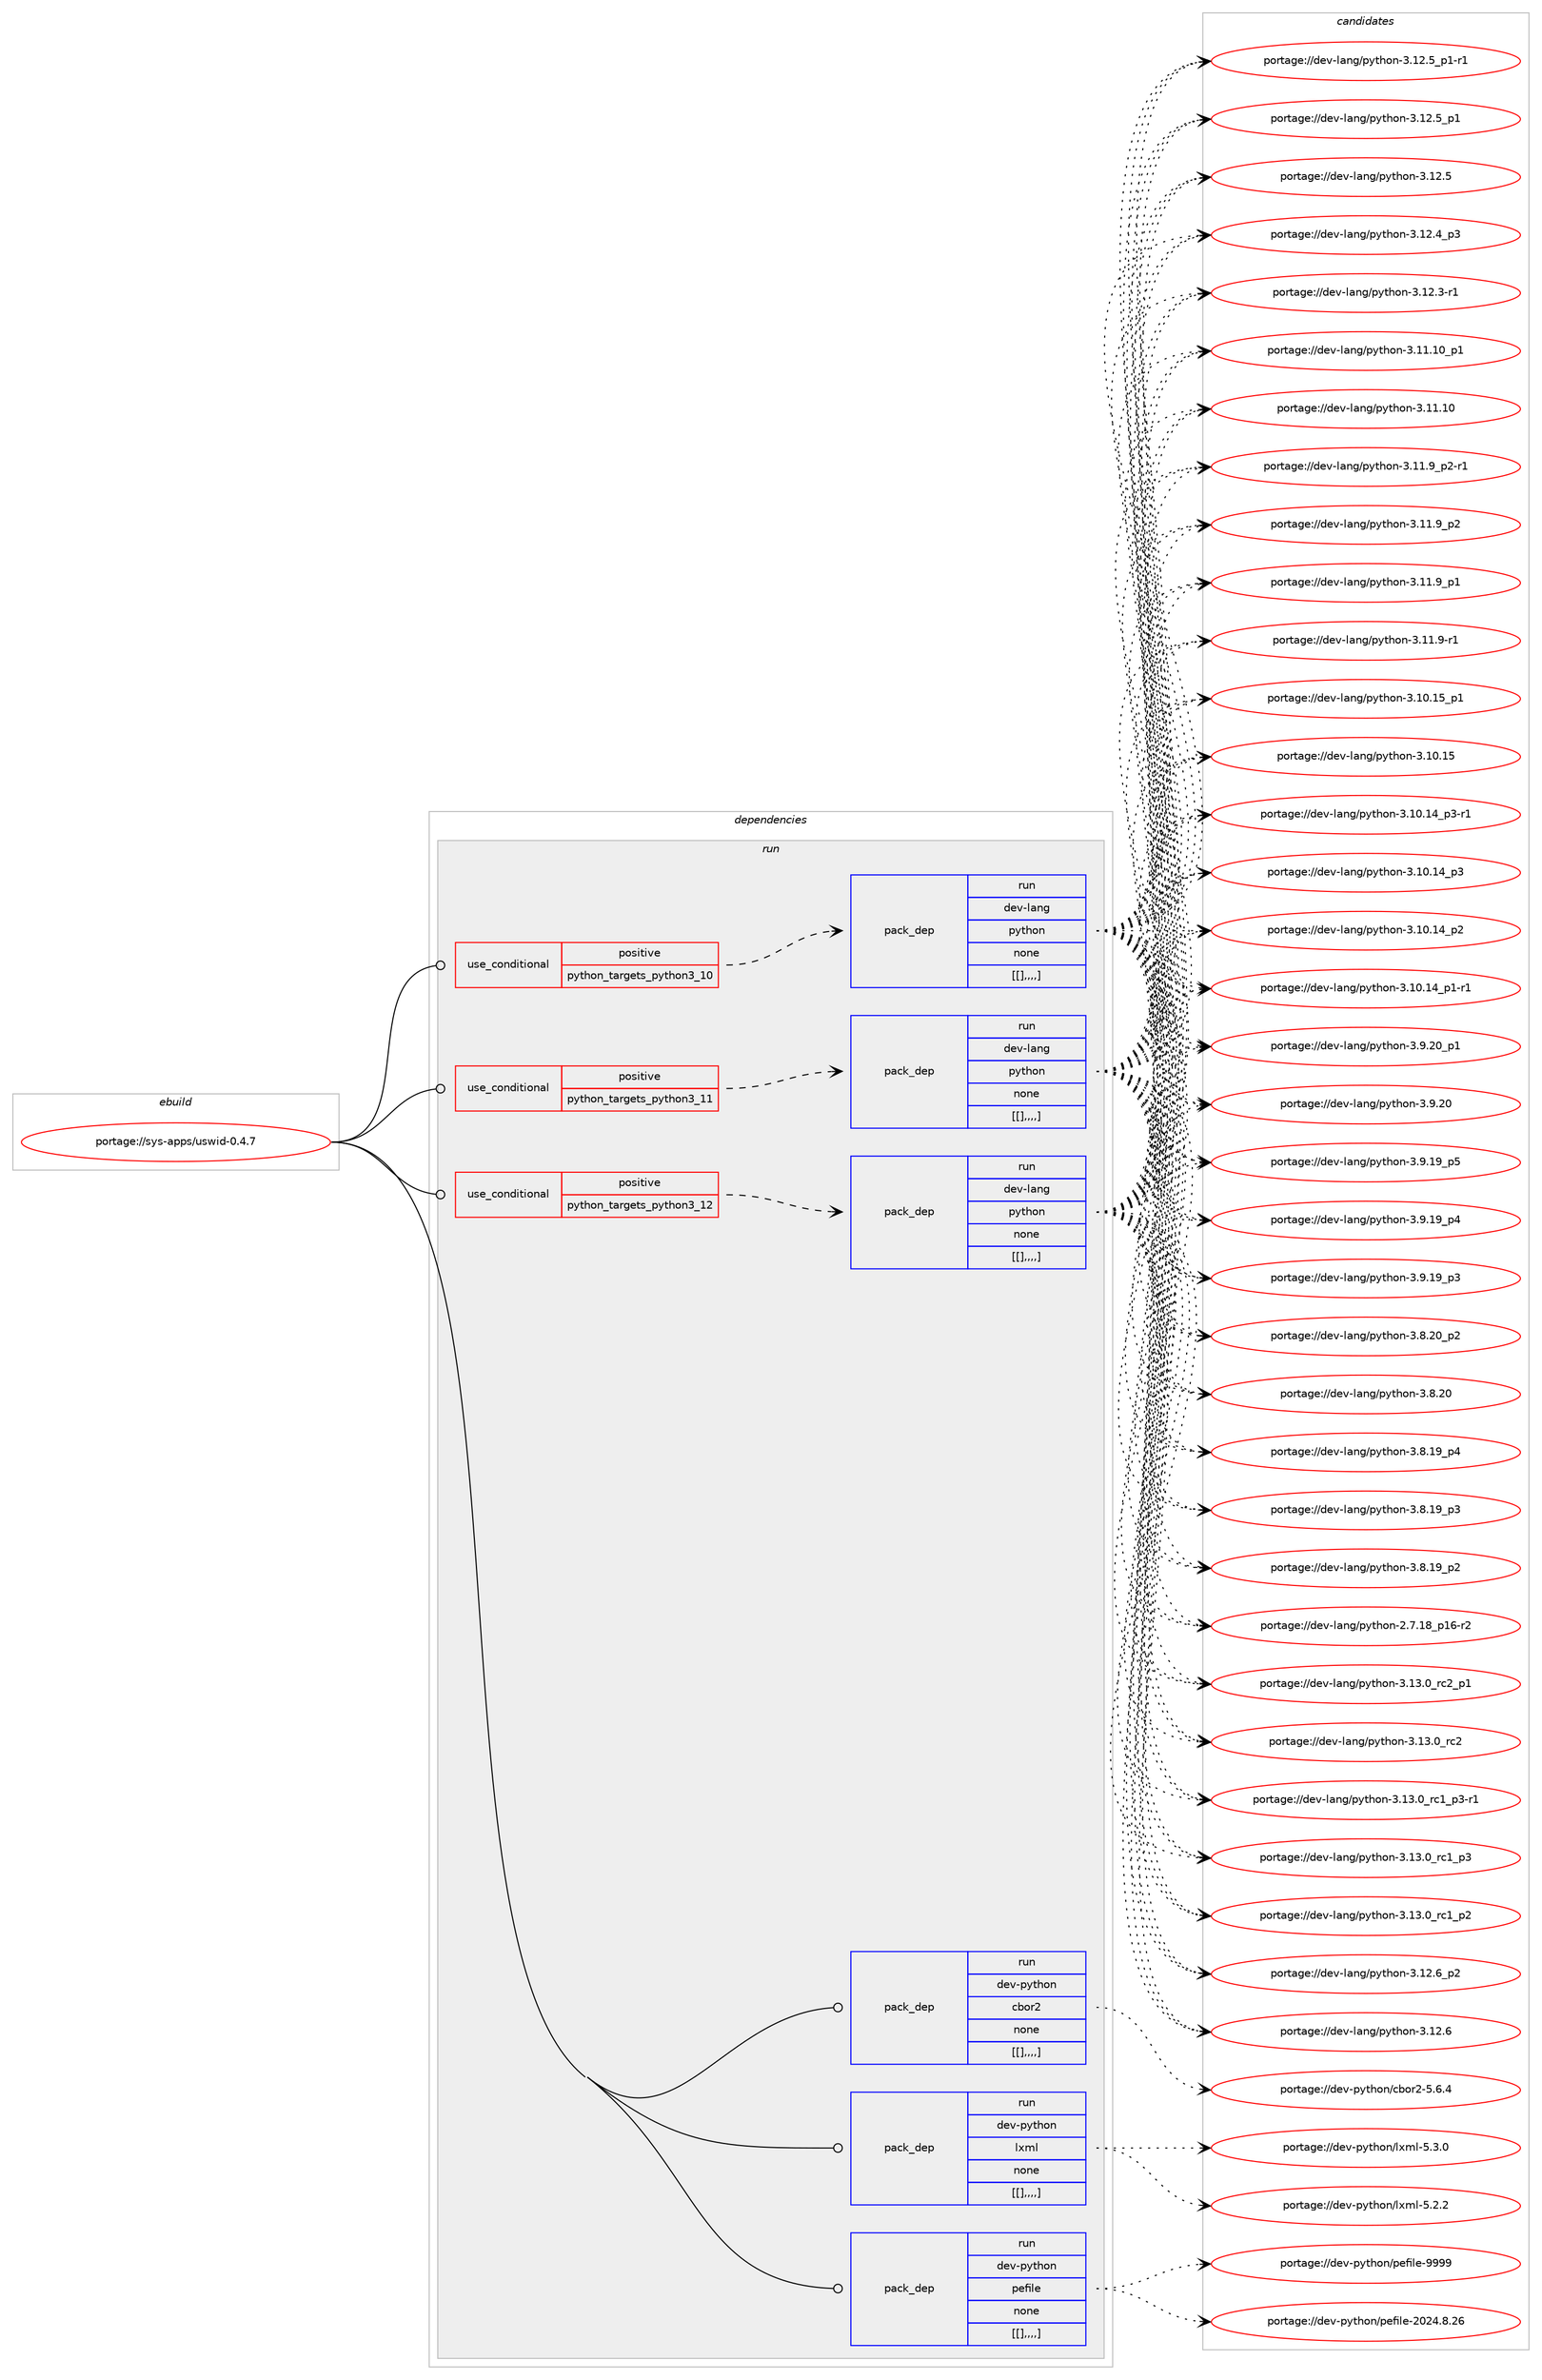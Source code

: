 digraph prolog {

# *************
# Graph options
# *************

newrank=true;
concentrate=true;
compound=true;
graph [rankdir=LR,fontname=Helvetica,fontsize=10,ranksep=1.5];#, ranksep=2.5, nodesep=0.2];
edge  [arrowhead=vee];
node  [fontname=Helvetica,fontsize=10];

# **********
# The ebuild
# **********

subgraph cluster_leftcol {
color=gray;
label=<<i>ebuild</i>>;
id [label="portage://sys-apps/uswid-0.4.7", color=red, width=4, href="../sys-apps/uswid-0.4.7.svg"];
}

# ****************
# The dependencies
# ****************

subgraph cluster_midcol {
color=gray;
label=<<i>dependencies</i>>;
subgraph cluster_compile {
fillcolor="#eeeeee";
style=filled;
label=<<i>compile</i>>;
}
subgraph cluster_compileandrun {
fillcolor="#eeeeee";
style=filled;
label=<<i>compile and run</i>>;
}
subgraph cluster_run {
fillcolor="#eeeeee";
style=filled;
label=<<i>run</i>>;
subgraph cond117111 {
dependency437094 [label=<<TABLE BORDER="0" CELLBORDER="1" CELLSPACING="0" CELLPADDING="4"><TR><TD ROWSPAN="3" CELLPADDING="10">use_conditional</TD></TR><TR><TD>positive</TD></TR><TR><TD>python_targets_python3_10</TD></TR></TABLE>>, shape=none, color=red];
subgraph pack317038 {
dependency437095 [label=<<TABLE BORDER="0" CELLBORDER="1" CELLSPACING="0" CELLPADDING="4" WIDTH="220"><TR><TD ROWSPAN="6" CELLPADDING="30">pack_dep</TD></TR><TR><TD WIDTH="110">run</TD></TR><TR><TD>dev-lang</TD></TR><TR><TD>python</TD></TR><TR><TD>none</TD></TR><TR><TD>[[],,,,]</TD></TR></TABLE>>, shape=none, color=blue];
}
dependency437094:e -> dependency437095:w [weight=20,style="dashed",arrowhead="vee"];
}
id:e -> dependency437094:w [weight=20,style="solid",arrowhead="odot"];
subgraph cond117112 {
dependency437096 [label=<<TABLE BORDER="0" CELLBORDER="1" CELLSPACING="0" CELLPADDING="4"><TR><TD ROWSPAN="3" CELLPADDING="10">use_conditional</TD></TR><TR><TD>positive</TD></TR><TR><TD>python_targets_python3_11</TD></TR></TABLE>>, shape=none, color=red];
subgraph pack317039 {
dependency437097 [label=<<TABLE BORDER="0" CELLBORDER="1" CELLSPACING="0" CELLPADDING="4" WIDTH="220"><TR><TD ROWSPAN="6" CELLPADDING="30">pack_dep</TD></TR><TR><TD WIDTH="110">run</TD></TR><TR><TD>dev-lang</TD></TR><TR><TD>python</TD></TR><TR><TD>none</TD></TR><TR><TD>[[],,,,]</TD></TR></TABLE>>, shape=none, color=blue];
}
dependency437096:e -> dependency437097:w [weight=20,style="dashed",arrowhead="vee"];
}
id:e -> dependency437096:w [weight=20,style="solid",arrowhead="odot"];
subgraph cond117113 {
dependency437098 [label=<<TABLE BORDER="0" CELLBORDER="1" CELLSPACING="0" CELLPADDING="4"><TR><TD ROWSPAN="3" CELLPADDING="10">use_conditional</TD></TR><TR><TD>positive</TD></TR><TR><TD>python_targets_python3_12</TD></TR></TABLE>>, shape=none, color=red];
subgraph pack317040 {
dependency437099 [label=<<TABLE BORDER="0" CELLBORDER="1" CELLSPACING="0" CELLPADDING="4" WIDTH="220"><TR><TD ROWSPAN="6" CELLPADDING="30">pack_dep</TD></TR><TR><TD WIDTH="110">run</TD></TR><TR><TD>dev-lang</TD></TR><TR><TD>python</TD></TR><TR><TD>none</TD></TR><TR><TD>[[],,,,]</TD></TR></TABLE>>, shape=none, color=blue];
}
dependency437098:e -> dependency437099:w [weight=20,style="dashed",arrowhead="vee"];
}
id:e -> dependency437098:w [weight=20,style="solid",arrowhead="odot"];
subgraph pack317041 {
dependency437100 [label=<<TABLE BORDER="0" CELLBORDER="1" CELLSPACING="0" CELLPADDING="4" WIDTH="220"><TR><TD ROWSPAN="6" CELLPADDING="30">pack_dep</TD></TR><TR><TD WIDTH="110">run</TD></TR><TR><TD>dev-python</TD></TR><TR><TD>cbor2</TD></TR><TR><TD>none</TD></TR><TR><TD>[[],,,,]</TD></TR></TABLE>>, shape=none, color=blue];
}
id:e -> dependency437100:w [weight=20,style="solid",arrowhead="odot"];
subgraph pack317042 {
dependency437101 [label=<<TABLE BORDER="0" CELLBORDER="1" CELLSPACING="0" CELLPADDING="4" WIDTH="220"><TR><TD ROWSPAN="6" CELLPADDING="30">pack_dep</TD></TR><TR><TD WIDTH="110">run</TD></TR><TR><TD>dev-python</TD></TR><TR><TD>lxml</TD></TR><TR><TD>none</TD></TR><TR><TD>[[],,,,]</TD></TR></TABLE>>, shape=none, color=blue];
}
id:e -> dependency437101:w [weight=20,style="solid",arrowhead="odot"];
subgraph pack317043 {
dependency437102 [label=<<TABLE BORDER="0" CELLBORDER="1" CELLSPACING="0" CELLPADDING="4" WIDTH="220"><TR><TD ROWSPAN="6" CELLPADDING="30">pack_dep</TD></TR><TR><TD WIDTH="110">run</TD></TR><TR><TD>dev-python</TD></TR><TR><TD>pefile</TD></TR><TR><TD>none</TD></TR><TR><TD>[[],,,,]</TD></TR></TABLE>>, shape=none, color=blue];
}
id:e -> dependency437102:w [weight=20,style="solid",arrowhead="odot"];
}
}

# **************
# The candidates
# **************

subgraph cluster_choices {
rank=same;
color=gray;
label=<<i>candidates</i>>;

subgraph choice317038 {
color=black;
nodesep=1;
choice100101118451089711010347112121116104111110455146495146489511499509511249 [label="portage://dev-lang/python-3.13.0_rc2_p1", color=red, width=4,href="../dev-lang/python-3.13.0_rc2_p1.svg"];
choice10010111845108971101034711212111610411111045514649514648951149950 [label="portage://dev-lang/python-3.13.0_rc2", color=red, width=4,href="../dev-lang/python-3.13.0_rc2.svg"];
choice1001011184510897110103471121211161041111104551464951464895114994995112514511449 [label="portage://dev-lang/python-3.13.0_rc1_p3-r1", color=red, width=4,href="../dev-lang/python-3.13.0_rc1_p3-r1.svg"];
choice100101118451089711010347112121116104111110455146495146489511499499511251 [label="portage://dev-lang/python-3.13.0_rc1_p3", color=red, width=4,href="../dev-lang/python-3.13.0_rc1_p3.svg"];
choice100101118451089711010347112121116104111110455146495146489511499499511250 [label="portage://dev-lang/python-3.13.0_rc1_p2", color=red, width=4,href="../dev-lang/python-3.13.0_rc1_p2.svg"];
choice100101118451089711010347112121116104111110455146495046549511250 [label="portage://dev-lang/python-3.12.6_p2", color=red, width=4,href="../dev-lang/python-3.12.6_p2.svg"];
choice10010111845108971101034711212111610411111045514649504654 [label="portage://dev-lang/python-3.12.6", color=red, width=4,href="../dev-lang/python-3.12.6.svg"];
choice1001011184510897110103471121211161041111104551464950465395112494511449 [label="portage://dev-lang/python-3.12.5_p1-r1", color=red, width=4,href="../dev-lang/python-3.12.5_p1-r1.svg"];
choice100101118451089711010347112121116104111110455146495046539511249 [label="portage://dev-lang/python-3.12.5_p1", color=red, width=4,href="../dev-lang/python-3.12.5_p1.svg"];
choice10010111845108971101034711212111610411111045514649504653 [label="portage://dev-lang/python-3.12.5", color=red, width=4,href="../dev-lang/python-3.12.5.svg"];
choice100101118451089711010347112121116104111110455146495046529511251 [label="portage://dev-lang/python-3.12.4_p3", color=red, width=4,href="../dev-lang/python-3.12.4_p3.svg"];
choice100101118451089711010347112121116104111110455146495046514511449 [label="portage://dev-lang/python-3.12.3-r1", color=red, width=4,href="../dev-lang/python-3.12.3-r1.svg"];
choice10010111845108971101034711212111610411111045514649494649489511249 [label="portage://dev-lang/python-3.11.10_p1", color=red, width=4,href="../dev-lang/python-3.11.10_p1.svg"];
choice1001011184510897110103471121211161041111104551464949464948 [label="portage://dev-lang/python-3.11.10", color=red, width=4,href="../dev-lang/python-3.11.10.svg"];
choice1001011184510897110103471121211161041111104551464949465795112504511449 [label="portage://dev-lang/python-3.11.9_p2-r1", color=red, width=4,href="../dev-lang/python-3.11.9_p2-r1.svg"];
choice100101118451089711010347112121116104111110455146494946579511250 [label="portage://dev-lang/python-3.11.9_p2", color=red, width=4,href="../dev-lang/python-3.11.9_p2.svg"];
choice100101118451089711010347112121116104111110455146494946579511249 [label="portage://dev-lang/python-3.11.9_p1", color=red, width=4,href="../dev-lang/python-3.11.9_p1.svg"];
choice100101118451089711010347112121116104111110455146494946574511449 [label="portage://dev-lang/python-3.11.9-r1", color=red, width=4,href="../dev-lang/python-3.11.9-r1.svg"];
choice10010111845108971101034711212111610411111045514649484649539511249 [label="portage://dev-lang/python-3.10.15_p1", color=red, width=4,href="../dev-lang/python-3.10.15_p1.svg"];
choice1001011184510897110103471121211161041111104551464948464953 [label="portage://dev-lang/python-3.10.15", color=red, width=4,href="../dev-lang/python-3.10.15.svg"];
choice100101118451089711010347112121116104111110455146494846495295112514511449 [label="portage://dev-lang/python-3.10.14_p3-r1", color=red, width=4,href="../dev-lang/python-3.10.14_p3-r1.svg"];
choice10010111845108971101034711212111610411111045514649484649529511251 [label="portage://dev-lang/python-3.10.14_p3", color=red, width=4,href="../dev-lang/python-3.10.14_p3.svg"];
choice10010111845108971101034711212111610411111045514649484649529511250 [label="portage://dev-lang/python-3.10.14_p2", color=red, width=4,href="../dev-lang/python-3.10.14_p2.svg"];
choice100101118451089711010347112121116104111110455146494846495295112494511449 [label="portage://dev-lang/python-3.10.14_p1-r1", color=red, width=4,href="../dev-lang/python-3.10.14_p1-r1.svg"];
choice100101118451089711010347112121116104111110455146574650489511249 [label="portage://dev-lang/python-3.9.20_p1", color=red, width=4,href="../dev-lang/python-3.9.20_p1.svg"];
choice10010111845108971101034711212111610411111045514657465048 [label="portage://dev-lang/python-3.9.20", color=red, width=4,href="../dev-lang/python-3.9.20.svg"];
choice100101118451089711010347112121116104111110455146574649579511253 [label="portage://dev-lang/python-3.9.19_p5", color=red, width=4,href="../dev-lang/python-3.9.19_p5.svg"];
choice100101118451089711010347112121116104111110455146574649579511252 [label="portage://dev-lang/python-3.9.19_p4", color=red, width=4,href="../dev-lang/python-3.9.19_p4.svg"];
choice100101118451089711010347112121116104111110455146574649579511251 [label="portage://dev-lang/python-3.9.19_p3", color=red, width=4,href="../dev-lang/python-3.9.19_p3.svg"];
choice100101118451089711010347112121116104111110455146564650489511250 [label="portage://dev-lang/python-3.8.20_p2", color=red, width=4,href="../dev-lang/python-3.8.20_p2.svg"];
choice10010111845108971101034711212111610411111045514656465048 [label="portage://dev-lang/python-3.8.20", color=red, width=4,href="../dev-lang/python-3.8.20.svg"];
choice100101118451089711010347112121116104111110455146564649579511252 [label="portage://dev-lang/python-3.8.19_p4", color=red, width=4,href="../dev-lang/python-3.8.19_p4.svg"];
choice100101118451089711010347112121116104111110455146564649579511251 [label="portage://dev-lang/python-3.8.19_p3", color=red, width=4,href="../dev-lang/python-3.8.19_p3.svg"];
choice100101118451089711010347112121116104111110455146564649579511250 [label="portage://dev-lang/python-3.8.19_p2", color=red, width=4,href="../dev-lang/python-3.8.19_p2.svg"];
choice100101118451089711010347112121116104111110455046554649569511249544511450 [label="portage://dev-lang/python-2.7.18_p16-r2", color=red, width=4,href="../dev-lang/python-2.7.18_p16-r2.svg"];
dependency437095:e -> choice100101118451089711010347112121116104111110455146495146489511499509511249:w [style=dotted,weight="100"];
dependency437095:e -> choice10010111845108971101034711212111610411111045514649514648951149950:w [style=dotted,weight="100"];
dependency437095:e -> choice1001011184510897110103471121211161041111104551464951464895114994995112514511449:w [style=dotted,weight="100"];
dependency437095:e -> choice100101118451089711010347112121116104111110455146495146489511499499511251:w [style=dotted,weight="100"];
dependency437095:e -> choice100101118451089711010347112121116104111110455146495146489511499499511250:w [style=dotted,weight="100"];
dependency437095:e -> choice100101118451089711010347112121116104111110455146495046549511250:w [style=dotted,weight="100"];
dependency437095:e -> choice10010111845108971101034711212111610411111045514649504654:w [style=dotted,weight="100"];
dependency437095:e -> choice1001011184510897110103471121211161041111104551464950465395112494511449:w [style=dotted,weight="100"];
dependency437095:e -> choice100101118451089711010347112121116104111110455146495046539511249:w [style=dotted,weight="100"];
dependency437095:e -> choice10010111845108971101034711212111610411111045514649504653:w [style=dotted,weight="100"];
dependency437095:e -> choice100101118451089711010347112121116104111110455146495046529511251:w [style=dotted,weight="100"];
dependency437095:e -> choice100101118451089711010347112121116104111110455146495046514511449:w [style=dotted,weight="100"];
dependency437095:e -> choice10010111845108971101034711212111610411111045514649494649489511249:w [style=dotted,weight="100"];
dependency437095:e -> choice1001011184510897110103471121211161041111104551464949464948:w [style=dotted,weight="100"];
dependency437095:e -> choice1001011184510897110103471121211161041111104551464949465795112504511449:w [style=dotted,weight="100"];
dependency437095:e -> choice100101118451089711010347112121116104111110455146494946579511250:w [style=dotted,weight="100"];
dependency437095:e -> choice100101118451089711010347112121116104111110455146494946579511249:w [style=dotted,weight="100"];
dependency437095:e -> choice100101118451089711010347112121116104111110455146494946574511449:w [style=dotted,weight="100"];
dependency437095:e -> choice10010111845108971101034711212111610411111045514649484649539511249:w [style=dotted,weight="100"];
dependency437095:e -> choice1001011184510897110103471121211161041111104551464948464953:w [style=dotted,weight="100"];
dependency437095:e -> choice100101118451089711010347112121116104111110455146494846495295112514511449:w [style=dotted,weight="100"];
dependency437095:e -> choice10010111845108971101034711212111610411111045514649484649529511251:w [style=dotted,weight="100"];
dependency437095:e -> choice10010111845108971101034711212111610411111045514649484649529511250:w [style=dotted,weight="100"];
dependency437095:e -> choice100101118451089711010347112121116104111110455146494846495295112494511449:w [style=dotted,weight="100"];
dependency437095:e -> choice100101118451089711010347112121116104111110455146574650489511249:w [style=dotted,weight="100"];
dependency437095:e -> choice10010111845108971101034711212111610411111045514657465048:w [style=dotted,weight="100"];
dependency437095:e -> choice100101118451089711010347112121116104111110455146574649579511253:w [style=dotted,weight="100"];
dependency437095:e -> choice100101118451089711010347112121116104111110455146574649579511252:w [style=dotted,weight="100"];
dependency437095:e -> choice100101118451089711010347112121116104111110455146574649579511251:w [style=dotted,weight="100"];
dependency437095:e -> choice100101118451089711010347112121116104111110455146564650489511250:w [style=dotted,weight="100"];
dependency437095:e -> choice10010111845108971101034711212111610411111045514656465048:w [style=dotted,weight="100"];
dependency437095:e -> choice100101118451089711010347112121116104111110455146564649579511252:w [style=dotted,weight="100"];
dependency437095:e -> choice100101118451089711010347112121116104111110455146564649579511251:w [style=dotted,weight="100"];
dependency437095:e -> choice100101118451089711010347112121116104111110455146564649579511250:w [style=dotted,weight="100"];
dependency437095:e -> choice100101118451089711010347112121116104111110455046554649569511249544511450:w [style=dotted,weight="100"];
}
subgraph choice317039 {
color=black;
nodesep=1;
choice100101118451089711010347112121116104111110455146495146489511499509511249 [label="portage://dev-lang/python-3.13.0_rc2_p1", color=red, width=4,href="../dev-lang/python-3.13.0_rc2_p1.svg"];
choice10010111845108971101034711212111610411111045514649514648951149950 [label="portage://dev-lang/python-3.13.0_rc2", color=red, width=4,href="../dev-lang/python-3.13.0_rc2.svg"];
choice1001011184510897110103471121211161041111104551464951464895114994995112514511449 [label="portage://dev-lang/python-3.13.0_rc1_p3-r1", color=red, width=4,href="../dev-lang/python-3.13.0_rc1_p3-r1.svg"];
choice100101118451089711010347112121116104111110455146495146489511499499511251 [label="portage://dev-lang/python-3.13.0_rc1_p3", color=red, width=4,href="../dev-lang/python-3.13.0_rc1_p3.svg"];
choice100101118451089711010347112121116104111110455146495146489511499499511250 [label="portage://dev-lang/python-3.13.0_rc1_p2", color=red, width=4,href="../dev-lang/python-3.13.0_rc1_p2.svg"];
choice100101118451089711010347112121116104111110455146495046549511250 [label="portage://dev-lang/python-3.12.6_p2", color=red, width=4,href="../dev-lang/python-3.12.6_p2.svg"];
choice10010111845108971101034711212111610411111045514649504654 [label="portage://dev-lang/python-3.12.6", color=red, width=4,href="../dev-lang/python-3.12.6.svg"];
choice1001011184510897110103471121211161041111104551464950465395112494511449 [label="portage://dev-lang/python-3.12.5_p1-r1", color=red, width=4,href="../dev-lang/python-3.12.5_p1-r1.svg"];
choice100101118451089711010347112121116104111110455146495046539511249 [label="portage://dev-lang/python-3.12.5_p1", color=red, width=4,href="../dev-lang/python-3.12.5_p1.svg"];
choice10010111845108971101034711212111610411111045514649504653 [label="portage://dev-lang/python-3.12.5", color=red, width=4,href="../dev-lang/python-3.12.5.svg"];
choice100101118451089711010347112121116104111110455146495046529511251 [label="portage://dev-lang/python-3.12.4_p3", color=red, width=4,href="../dev-lang/python-3.12.4_p3.svg"];
choice100101118451089711010347112121116104111110455146495046514511449 [label="portage://dev-lang/python-3.12.3-r1", color=red, width=4,href="../dev-lang/python-3.12.3-r1.svg"];
choice10010111845108971101034711212111610411111045514649494649489511249 [label="portage://dev-lang/python-3.11.10_p1", color=red, width=4,href="../dev-lang/python-3.11.10_p1.svg"];
choice1001011184510897110103471121211161041111104551464949464948 [label="portage://dev-lang/python-3.11.10", color=red, width=4,href="../dev-lang/python-3.11.10.svg"];
choice1001011184510897110103471121211161041111104551464949465795112504511449 [label="portage://dev-lang/python-3.11.9_p2-r1", color=red, width=4,href="../dev-lang/python-3.11.9_p2-r1.svg"];
choice100101118451089711010347112121116104111110455146494946579511250 [label="portage://dev-lang/python-3.11.9_p2", color=red, width=4,href="../dev-lang/python-3.11.9_p2.svg"];
choice100101118451089711010347112121116104111110455146494946579511249 [label="portage://dev-lang/python-3.11.9_p1", color=red, width=4,href="../dev-lang/python-3.11.9_p1.svg"];
choice100101118451089711010347112121116104111110455146494946574511449 [label="portage://dev-lang/python-3.11.9-r1", color=red, width=4,href="../dev-lang/python-3.11.9-r1.svg"];
choice10010111845108971101034711212111610411111045514649484649539511249 [label="portage://dev-lang/python-3.10.15_p1", color=red, width=4,href="../dev-lang/python-3.10.15_p1.svg"];
choice1001011184510897110103471121211161041111104551464948464953 [label="portage://dev-lang/python-3.10.15", color=red, width=4,href="../dev-lang/python-3.10.15.svg"];
choice100101118451089711010347112121116104111110455146494846495295112514511449 [label="portage://dev-lang/python-3.10.14_p3-r1", color=red, width=4,href="../dev-lang/python-3.10.14_p3-r1.svg"];
choice10010111845108971101034711212111610411111045514649484649529511251 [label="portage://dev-lang/python-3.10.14_p3", color=red, width=4,href="../dev-lang/python-3.10.14_p3.svg"];
choice10010111845108971101034711212111610411111045514649484649529511250 [label="portage://dev-lang/python-3.10.14_p2", color=red, width=4,href="../dev-lang/python-3.10.14_p2.svg"];
choice100101118451089711010347112121116104111110455146494846495295112494511449 [label="portage://dev-lang/python-3.10.14_p1-r1", color=red, width=4,href="../dev-lang/python-3.10.14_p1-r1.svg"];
choice100101118451089711010347112121116104111110455146574650489511249 [label="portage://dev-lang/python-3.9.20_p1", color=red, width=4,href="../dev-lang/python-3.9.20_p1.svg"];
choice10010111845108971101034711212111610411111045514657465048 [label="portage://dev-lang/python-3.9.20", color=red, width=4,href="../dev-lang/python-3.9.20.svg"];
choice100101118451089711010347112121116104111110455146574649579511253 [label="portage://dev-lang/python-3.9.19_p5", color=red, width=4,href="../dev-lang/python-3.9.19_p5.svg"];
choice100101118451089711010347112121116104111110455146574649579511252 [label="portage://dev-lang/python-3.9.19_p4", color=red, width=4,href="../dev-lang/python-3.9.19_p4.svg"];
choice100101118451089711010347112121116104111110455146574649579511251 [label="portage://dev-lang/python-3.9.19_p3", color=red, width=4,href="../dev-lang/python-3.9.19_p3.svg"];
choice100101118451089711010347112121116104111110455146564650489511250 [label="portage://dev-lang/python-3.8.20_p2", color=red, width=4,href="../dev-lang/python-3.8.20_p2.svg"];
choice10010111845108971101034711212111610411111045514656465048 [label="portage://dev-lang/python-3.8.20", color=red, width=4,href="../dev-lang/python-3.8.20.svg"];
choice100101118451089711010347112121116104111110455146564649579511252 [label="portage://dev-lang/python-3.8.19_p4", color=red, width=4,href="../dev-lang/python-3.8.19_p4.svg"];
choice100101118451089711010347112121116104111110455146564649579511251 [label="portage://dev-lang/python-3.8.19_p3", color=red, width=4,href="../dev-lang/python-3.8.19_p3.svg"];
choice100101118451089711010347112121116104111110455146564649579511250 [label="portage://dev-lang/python-3.8.19_p2", color=red, width=4,href="../dev-lang/python-3.8.19_p2.svg"];
choice100101118451089711010347112121116104111110455046554649569511249544511450 [label="portage://dev-lang/python-2.7.18_p16-r2", color=red, width=4,href="../dev-lang/python-2.7.18_p16-r2.svg"];
dependency437097:e -> choice100101118451089711010347112121116104111110455146495146489511499509511249:w [style=dotted,weight="100"];
dependency437097:e -> choice10010111845108971101034711212111610411111045514649514648951149950:w [style=dotted,weight="100"];
dependency437097:e -> choice1001011184510897110103471121211161041111104551464951464895114994995112514511449:w [style=dotted,weight="100"];
dependency437097:e -> choice100101118451089711010347112121116104111110455146495146489511499499511251:w [style=dotted,weight="100"];
dependency437097:e -> choice100101118451089711010347112121116104111110455146495146489511499499511250:w [style=dotted,weight="100"];
dependency437097:e -> choice100101118451089711010347112121116104111110455146495046549511250:w [style=dotted,weight="100"];
dependency437097:e -> choice10010111845108971101034711212111610411111045514649504654:w [style=dotted,weight="100"];
dependency437097:e -> choice1001011184510897110103471121211161041111104551464950465395112494511449:w [style=dotted,weight="100"];
dependency437097:e -> choice100101118451089711010347112121116104111110455146495046539511249:w [style=dotted,weight="100"];
dependency437097:e -> choice10010111845108971101034711212111610411111045514649504653:w [style=dotted,weight="100"];
dependency437097:e -> choice100101118451089711010347112121116104111110455146495046529511251:w [style=dotted,weight="100"];
dependency437097:e -> choice100101118451089711010347112121116104111110455146495046514511449:w [style=dotted,weight="100"];
dependency437097:e -> choice10010111845108971101034711212111610411111045514649494649489511249:w [style=dotted,weight="100"];
dependency437097:e -> choice1001011184510897110103471121211161041111104551464949464948:w [style=dotted,weight="100"];
dependency437097:e -> choice1001011184510897110103471121211161041111104551464949465795112504511449:w [style=dotted,weight="100"];
dependency437097:e -> choice100101118451089711010347112121116104111110455146494946579511250:w [style=dotted,weight="100"];
dependency437097:e -> choice100101118451089711010347112121116104111110455146494946579511249:w [style=dotted,weight="100"];
dependency437097:e -> choice100101118451089711010347112121116104111110455146494946574511449:w [style=dotted,weight="100"];
dependency437097:e -> choice10010111845108971101034711212111610411111045514649484649539511249:w [style=dotted,weight="100"];
dependency437097:e -> choice1001011184510897110103471121211161041111104551464948464953:w [style=dotted,weight="100"];
dependency437097:e -> choice100101118451089711010347112121116104111110455146494846495295112514511449:w [style=dotted,weight="100"];
dependency437097:e -> choice10010111845108971101034711212111610411111045514649484649529511251:w [style=dotted,weight="100"];
dependency437097:e -> choice10010111845108971101034711212111610411111045514649484649529511250:w [style=dotted,weight="100"];
dependency437097:e -> choice100101118451089711010347112121116104111110455146494846495295112494511449:w [style=dotted,weight="100"];
dependency437097:e -> choice100101118451089711010347112121116104111110455146574650489511249:w [style=dotted,weight="100"];
dependency437097:e -> choice10010111845108971101034711212111610411111045514657465048:w [style=dotted,weight="100"];
dependency437097:e -> choice100101118451089711010347112121116104111110455146574649579511253:w [style=dotted,weight="100"];
dependency437097:e -> choice100101118451089711010347112121116104111110455146574649579511252:w [style=dotted,weight="100"];
dependency437097:e -> choice100101118451089711010347112121116104111110455146574649579511251:w [style=dotted,weight="100"];
dependency437097:e -> choice100101118451089711010347112121116104111110455146564650489511250:w [style=dotted,weight="100"];
dependency437097:e -> choice10010111845108971101034711212111610411111045514656465048:w [style=dotted,weight="100"];
dependency437097:e -> choice100101118451089711010347112121116104111110455146564649579511252:w [style=dotted,weight="100"];
dependency437097:e -> choice100101118451089711010347112121116104111110455146564649579511251:w [style=dotted,weight="100"];
dependency437097:e -> choice100101118451089711010347112121116104111110455146564649579511250:w [style=dotted,weight="100"];
dependency437097:e -> choice100101118451089711010347112121116104111110455046554649569511249544511450:w [style=dotted,weight="100"];
}
subgraph choice317040 {
color=black;
nodesep=1;
choice100101118451089711010347112121116104111110455146495146489511499509511249 [label="portage://dev-lang/python-3.13.0_rc2_p1", color=red, width=4,href="../dev-lang/python-3.13.0_rc2_p1.svg"];
choice10010111845108971101034711212111610411111045514649514648951149950 [label="portage://dev-lang/python-3.13.0_rc2", color=red, width=4,href="../dev-lang/python-3.13.0_rc2.svg"];
choice1001011184510897110103471121211161041111104551464951464895114994995112514511449 [label="portage://dev-lang/python-3.13.0_rc1_p3-r1", color=red, width=4,href="../dev-lang/python-3.13.0_rc1_p3-r1.svg"];
choice100101118451089711010347112121116104111110455146495146489511499499511251 [label="portage://dev-lang/python-3.13.0_rc1_p3", color=red, width=4,href="../dev-lang/python-3.13.0_rc1_p3.svg"];
choice100101118451089711010347112121116104111110455146495146489511499499511250 [label="portage://dev-lang/python-3.13.0_rc1_p2", color=red, width=4,href="../dev-lang/python-3.13.0_rc1_p2.svg"];
choice100101118451089711010347112121116104111110455146495046549511250 [label="portage://dev-lang/python-3.12.6_p2", color=red, width=4,href="../dev-lang/python-3.12.6_p2.svg"];
choice10010111845108971101034711212111610411111045514649504654 [label="portage://dev-lang/python-3.12.6", color=red, width=4,href="../dev-lang/python-3.12.6.svg"];
choice1001011184510897110103471121211161041111104551464950465395112494511449 [label="portage://dev-lang/python-3.12.5_p1-r1", color=red, width=4,href="../dev-lang/python-3.12.5_p1-r1.svg"];
choice100101118451089711010347112121116104111110455146495046539511249 [label="portage://dev-lang/python-3.12.5_p1", color=red, width=4,href="../dev-lang/python-3.12.5_p1.svg"];
choice10010111845108971101034711212111610411111045514649504653 [label="portage://dev-lang/python-3.12.5", color=red, width=4,href="../dev-lang/python-3.12.5.svg"];
choice100101118451089711010347112121116104111110455146495046529511251 [label="portage://dev-lang/python-3.12.4_p3", color=red, width=4,href="../dev-lang/python-3.12.4_p3.svg"];
choice100101118451089711010347112121116104111110455146495046514511449 [label="portage://dev-lang/python-3.12.3-r1", color=red, width=4,href="../dev-lang/python-3.12.3-r1.svg"];
choice10010111845108971101034711212111610411111045514649494649489511249 [label="portage://dev-lang/python-3.11.10_p1", color=red, width=4,href="../dev-lang/python-3.11.10_p1.svg"];
choice1001011184510897110103471121211161041111104551464949464948 [label="portage://dev-lang/python-3.11.10", color=red, width=4,href="../dev-lang/python-3.11.10.svg"];
choice1001011184510897110103471121211161041111104551464949465795112504511449 [label="portage://dev-lang/python-3.11.9_p2-r1", color=red, width=4,href="../dev-lang/python-3.11.9_p2-r1.svg"];
choice100101118451089711010347112121116104111110455146494946579511250 [label="portage://dev-lang/python-3.11.9_p2", color=red, width=4,href="../dev-lang/python-3.11.9_p2.svg"];
choice100101118451089711010347112121116104111110455146494946579511249 [label="portage://dev-lang/python-3.11.9_p1", color=red, width=4,href="../dev-lang/python-3.11.9_p1.svg"];
choice100101118451089711010347112121116104111110455146494946574511449 [label="portage://dev-lang/python-3.11.9-r1", color=red, width=4,href="../dev-lang/python-3.11.9-r1.svg"];
choice10010111845108971101034711212111610411111045514649484649539511249 [label="portage://dev-lang/python-3.10.15_p1", color=red, width=4,href="../dev-lang/python-3.10.15_p1.svg"];
choice1001011184510897110103471121211161041111104551464948464953 [label="portage://dev-lang/python-3.10.15", color=red, width=4,href="../dev-lang/python-3.10.15.svg"];
choice100101118451089711010347112121116104111110455146494846495295112514511449 [label="portage://dev-lang/python-3.10.14_p3-r1", color=red, width=4,href="../dev-lang/python-3.10.14_p3-r1.svg"];
choice10010111845108971101034711212111610411111045514649484649529511251 [label="portage://dev-lang/python-3.10.14_p3", color=red, width=4,href="../dev-lang/python-3.10.14_p3.svg"];
choice10010111845108971101034711212111610411111045514649484649529511250 [label="portage://dev-lang/python-3.10.14_p2", color=red, width=4,href="../dev-lang/python-3.10.14_p2.svg"];
choice100101118451089711010347112121116104111110455146494846495295112494511449 [label="portage://dev-lang/python-3.10.14_p1-r1", color=red, width=4,href="../dev-lang/python-3.10.14_p1-r1.svg"];
choice100101118451089711010347112121116104111110455146574650489511249 [label="portage://dev-lang/python-3.9.20_p1", color=red, width=4,href="../dev-lang/python-3.9.20_p1.svg"];
choice10010111845108971101034711212111610411111045514657465048 [label="portage://dev-lang/python-3.9.20", color=red, width=4,href="../dev-lang/python-3.9.20.svg"];
choice100101118451089711010347112121116104111110455146574649579511253 [label="portage://dev-lang/python-3.9.19_p5", color=red, width=4,href="../dev-lang/python-3.9.19_p5.svg"];
choice100101118451089711010347112121116104111110455146574649579511252 [label="portage://dev-lang/python-3.9.19_p4", color=red, width=4,href="../dev-lang/python-3.9.19_p4.svg"];
choice100101118451089711010347112121116104111110455146574649579511251 [label="portage://dev-lang/python-3.9.19_p3", color=red, width=4,href="../dev-lang/python-3.9.19_p3.svg"];
choice100101118451089711010347112121116104111110455146564650489511250 [label="portage://dev-lang/python-3.8.20_p2", color=red, width=4,href="../dev-lang/python-3.8.20_p2.svg"];
choice10010111845108971101034711212111610411111045514656465048 [label="portage://dev-lang/python-3.8.20", color=red, width=4,href="../dev-lang/python-3.8.20.svg"];
choice100101118451089711010347112121116104111110455146564649579511252 [label="portage://dev-lang/python-3.8.19_p4", color=red, width=4,href="../dev-lang/python-3.8.19_p4.svg"];
choice100101118451089711010347112121116104111110455146564649579511251 [label="portage://dev-lang/python-3.8.19_p3", color=red, width=4,href="../dev-lang/python-3.8.19_p3.svg"];
choice100101118451089711010347112121116104111110455146564649579511250 [label="portage://dev-lang/python-3.8.19_p2", color=red, width=4,href="../dev-lang/python-3.8.19_p2.svg"];
choice100101118451089711010347112121116104111110455046554649569511249544511450 [label="portage://dev-lang/python-2.7.18_p16-r2", color=red, width=4,href="../dev-lang/python-2.7.18_p16-r2.svg"];
dependency437099:e -> choice100101118451089711010347112121116104111110455146495146489511499509511249:w [style=dotted,weight="100"];
dependency437099:e -> choice10010111845108971101034711212111610411111045514649514648951149950:w [style=dotted,weight="100"];
dependency437099:e -> choice1001011184510897110103471121211161041111104551464951464895114994995112514511449:w [style=dotted,weight="100"];
dependency437099:e -> choice100101118451089711010347112121116104111110455146495146489511499499511251:w [style=dotted,weight="100"];
dependency437099:e -> choice100101118451089711010347112121116104111110455146495146489511499499511250:w [style=dotted,weight="100"];
dependency437099:e -> choice100101118451089711010347112121116104111110455146495046549511250:w [style=dotted,weight="100"];
dependency437099:e -> choice10010111845108971101034711212111610411111045514649504654:w [style=dotted,weight="100"];
dependency437099:e -> choice1001011184510897110103471121211161041111104551464950465395112494511449:w [style=dotted,weight="100"];
dependency437099:e -> choice100101118451089711010347112121116104111110455146495046539511249:w [style=dotted,weight="100"];
dependency437099:e -> choice10010111845108971101034711212111610411111045514649504653:w [style=dotted,weight="100"];
dependency437099:e -> choice100101118451089711010347112121116104111110455146495046529511251:w [style=dotted,weight="100"];
dependency437099:e -> choice100101118451089711010347112121116104111110455146495046514511449:w [style=dotted,weight="100"];
dependency437099:e -> choice10010111845108971101034711212111610411111045514649494649489511249:w [style=dotted,weight="100"];
dependency437099:e -> choice1001011184510897110103471121211161041111104551464949464948:w [style=dotted,weight="100"];
dependency437099:e -> choice1001011184510897110103471121211161041111104551464949465795112504511449:w [style=dotted,weight="100"];
dependency437099:e -> choice100101118451089711010347112121116104111110455146494946579511250:w [style=dotted,weight="100"];
dependency437099:e -> choice100101118451089711010347112121116104111110455146494946579511249:w [style=dotted,weight="100"];
dependency437099:e -> choice100101118451089711010347112121116104111110455146494946574511449:w [style=dotted,weight="100"];
dependency437099:e -> choice10010111845108971101034711212111610411111045514649484649539511249:w [style=dotted,weight="100"];
dependency437099:e -> choice1001011184510897110103471121211161041111104551464948464953:w [style=dotted,weight="100"];
dependency437099:e -> choice100101118451089711010347112121116104111110455146494846495295112514511449:w [style=dotted,weight="100"];
dependency437099:e -> choice10010111845108971101034711212111610411111045514649484649529511251:w [style=dotted,weight="100"];
dependency437099:e -> choice10010111845108971101034711212111610411111045514649484649529511250:w [style=dotted,weight="100"];
dependency437099:e -> choice100101118451089711010347112121116104111110455146494846495295112494511449:w [style=dotted,weight="100"];
dependency437099:e -> choice100101118451089711010347112121116104111110455146574650489511249:w [style=dotted,weight="100"];
dependency437099:e -> choice10010111845108971101034711212111610411111045514657465048:w [style=dotted,weight="100"];
dependency437099:e -> choice100101118451089711010347112121116104111110455146574649579511253:w [style=dotted,weight="100"];
dependency437099:e -> choice100101118451089711010347112121116104111110455146574649579511252:w [style=dotted,weight="100"];
dependency437099:e -> choice100101118451089711010347112121116104111110455146574649579511251:w [style=dotted,weight="100"];
dependency437099:e -> choice100101118451089711010347112121116104111110455146564650489511250:w [style=dotted,weight="100"];
dependency437099:e -> choice10010111845108971101034711212111610411111045514656465048:w [style=dotted,weight="100"];
dependency437099:e -> choice100101118451089711010347112121116104111110455146564649579511252:w [style=dotted,weight="100"];
dependency437099:e -> choice100101118451089711010347112121116104111110455146564649579511251:w [style=dotted,weight="100"];
dependency437099:e -> choice100101118451089711010347112121116104111110455146564649579511250:w [style=dotted,weight="100"];
dependency437099:e -> choice100101118451089711010347112121116104111110455046554649569511249544511450:w [style=dotted,weight="100"];
}
subgraph choice317041 {
color=black;
nodesep=1;
choice1001011184511212111610411111047999811111450455346544652 [label="portage://dev-python/cbor2-5.6.4", color=red, width=4,href="../dev-python/cbor2-5.6.4.svg"];
dependency437100:e -> choice1001011184511212111610411111047999811111450455346544652:w [style=dotted,weight="100"];
}
subgraph choice317042 {
color=black;
nodesep=1;
choice1001011184511212111610411111047108120109108455346514648 [label="portage://dev-python/lxml-5.3.0", color=red, width=4,href="../dev-python/lxml-5.3.0.svg"];
choice1001011184511212111610411111047108120109108455346504650 [label="portage://dev-python/lxml-5.2.2", color=red, width=4,href="../dev-python/lxml-5.2.2.svg"];
dependency437101:e -> choice1001011184511212111610411111047108120109108455346514648:w [style=dotted,weight="100"];
dependency437101:e -> choice1001011184511212111610411111047108120109108455346504650:w [style=dotted,weight="100"];
}
subgraph choice317043 {
color=black;
nodesep=1;
choice10010111845112121116104111110471121011021051081014557575757 [label="portage://dev-python/pefile-9999", color=red, width=4,href="../dev-python/pefile-9999.svg"];
choice100101118451121211161041111104711210110210510810145504850524656465054 [label="portage://dev-python/pefile-2024.8.26", color=red, width=4,href="../dev-python/pefile-2024.8.26.svg"];
dependency437102:e -> choice10010111845112121116104111110471121011021051081014557575757:w [style=dotted,weight="100"];
dependency437102:e -> choice100101118451121211161041111104711210110210510810145504850524656465054:w [style=dotted,weight="100"];
}
}

}
